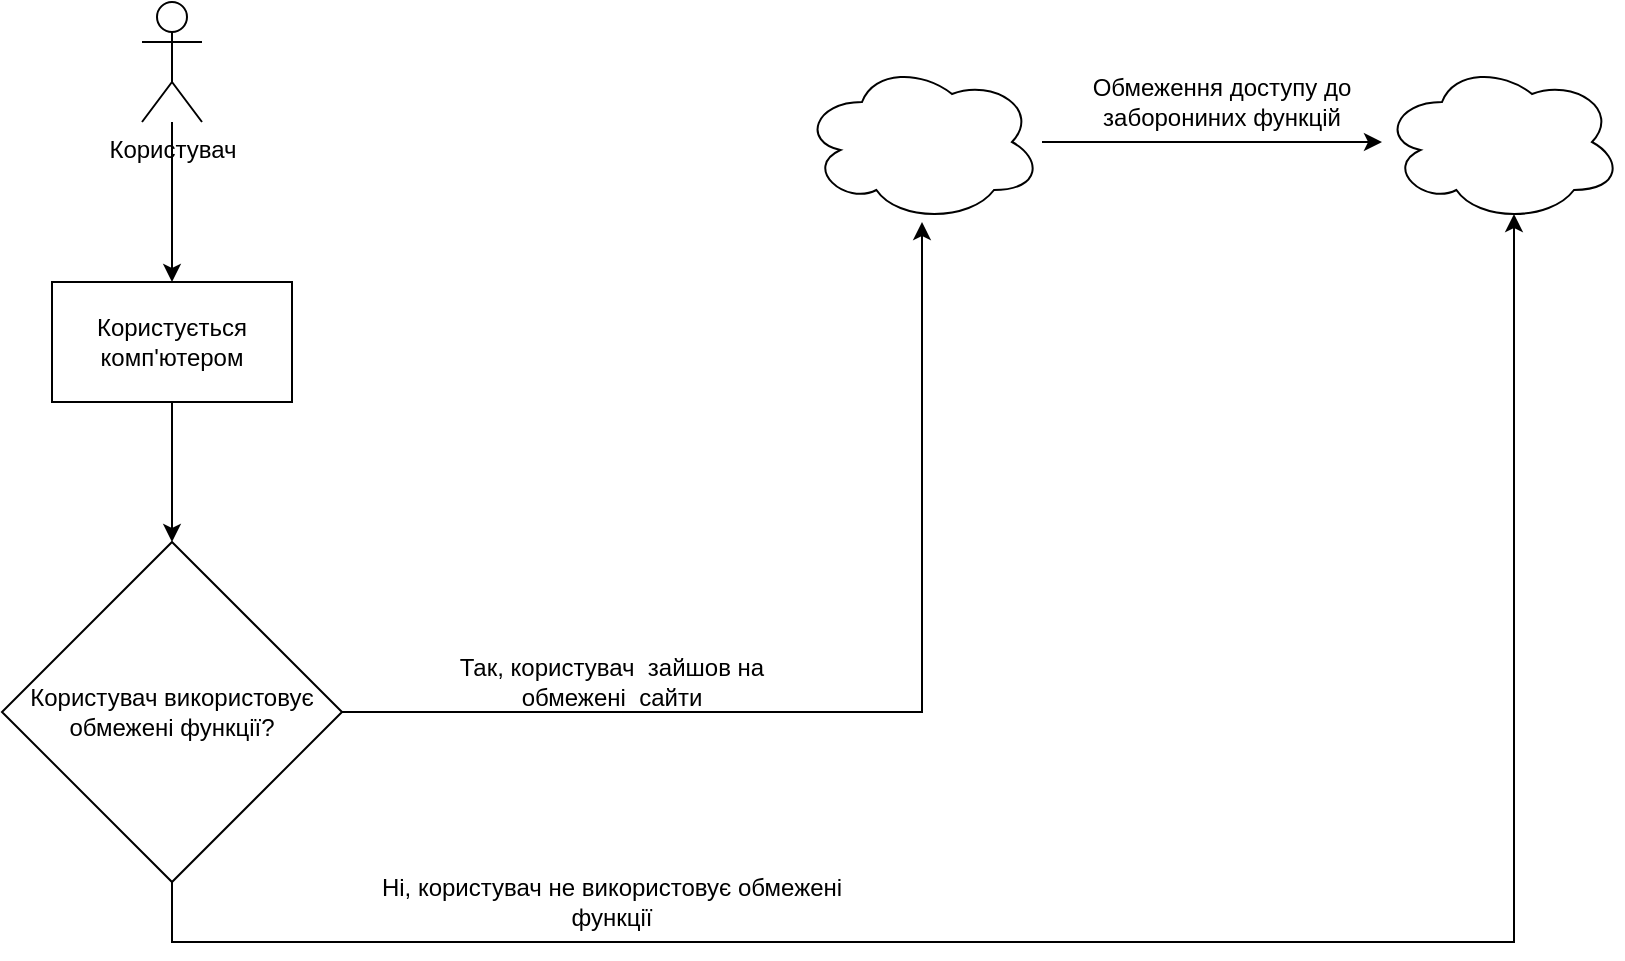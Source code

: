 <mxfile version="15.1.0" type="github">
  <diagram name="Page-1" id="e7e014a7-5840-1c2e-5031-d8a46d1fe8dd">
    <mxGraphModel dx="1673" dy="931" grid="1" gridSize="10" guides="1" tooltips="1" connect="1" arrows="1" fold="1" page="1" pageScale="1" pageWidth="1169" pageHeight="826" background="none" math="0" shadow="0">
      <root>
        <mxCell id="0" />
        <mxCell id="1" parent="0" />
        <mxCell id="xwlEYZinoC3OY1tXjN9s-62" style="edgeStyle=orthogonalEdgeStyle;rounded=0;orthogonalLoop=1;jettySize=auto;html=1;" edge="1" parent="1" source="xwlEYZinoC3OY1tXjN9s-60" target="xwlEYZinoC3OY1tXjN9s-61">
          <mxGeometry relative="1" as="geometry" />
        </mxCell>
        <mxCell id="xwlEYZinoC3OY1tXjN9s-60" value="Користувач" style="shape=umlActor;verticalLabelPosition=bottom;verticalAlign=top;html=1;outlineConnect=0;" vertex="1" parent="1">
          <mxGeometry x="240" y="160" width="30" height="60" as="geometry" />
        </mxCell>
        <mxCell id="xwlEYZinoC3OY1tXjN9s-64" style="edgeStyle=orthogonalEdgeStyle;rounded=0;orthogonalLoop=1;jettySize=auto;html=1;" edge="1" parent="1" source="xwlEYZinoC3OY1tXjN9s-61" target="xwlEYZinoC3OY1tXjN9s-63">
          <mxGeometry relative="1" as="geometry" />
        </mxCell>
        <mxCell id="xwlEYZinoC3OY1tXjN9s-61" value="Користується комп&#39;ютером" style="rounded=0;whiteSpace=wrap;html=1;" vertex="1" parent="1">
          <mxGeometry x="195" y="300" width="120" height="60" as="geometry" />
        </mxCell>
        <mxCell id="xwlEYZinoC3OY1tXjN9s-66" style="edgeStyle=orthogonalEdgeStyle;rounded=0;orthogonalLoop=1;jettySize=auto;html=1;" edge="1" parent="1" source="xwlEYZinoC3OY1tXjN9s-63" target="xwlEYZinoC3OY1tXjN9s-65">
          <mxGeometry relative="1" as="geometry" />
        </mxCell>
        <mxCell id="xwlEYZinoC3OY1tXjN9s-72" style="edgeStyle=orthogonalEdgeStyle;rounded=0;orthogonalLoop=1;jettySize=auto;html=1;entryX=0.55;entryY=0.95;entryDx=0;entryDy=0;entryPerimeter=0;" edge="1" parent="1" source="xwlEYZinoC3OY1tXjN9s-63" target="xwlEYZinoC3OY1tXjN9s-69">
          <mxGeometry relative="1" as="geometry">
            <Array as="points">
              <mxPoint x="255" y="630" />
              <mxPoint x="926" y="630" />
            </Array>
          </mxGeometry>
        </mxCell>
        <mxCell id="xwlEYZinoC3OY1tXjN9s-63" value="Користувач використовує обмежені функції?" style="rhombus;whiteSpace=wrap;html=1;" vertex="1" parent="1">
          <mxGeometry x="170" y="430" width="170" height="170" as="geometry" />
        </mxCell>
        <mxCell id="xwlEYZinoC3OY1tXjN9s-70" style="edgeStyle=orthogonalEdgeStyle;rounded=0;orthogonalLoop=1;jettySize=auto;html=1;" edge="1" parent="1" source="xwlEYZinoC3OY1tXjN9s-65" target="xwlEYZinoC3OY1tXjN9s-69">
          <mxGeometry relative="1" as="geometry" />
        </mxCell>
        <mxCell id="xwlEYZinoC3OY1tXjN9s-65" value="" style="ellipse;shape=cloud;whiteSpace=wrap;html=1;" vertex="1" parent="1">
          <mxGeometry x="570" y="190" width="120" height="80" as="geometry" />
        </mxCell>
        <mxCell id="xwlEYZinoC3OY1tXjN9s-68" value="Так, користувач&amp;nbsp; зайшов на обмежені&amp;nbsp; сайти" style="text;html=1;strokeColor=none;fillColor=none;align=center;verticalAlign=middle;whiteSpace=wrap;rounded=0;" vertex="1" parent="1">
          <mxGeometry x="380" y="490" width="190" height="20" as="geometry" />
        </mxCell>
        <mxCell id="xwlEYZinoC3OY1tXjN9s-69" value="" style="ellipse;shape=cloud;whiteSpace=wrap;html=1;" vertex="1" parent="1">
          <mxGeometry x="860" y="190" width="120" height="80" as="geometry" />
        </mxCell>
        <mxCell id="xwlEYZinoC3OY1tXjN9s-71" value="Обмеження доступу до заборониних функцій" style="text;html=1;strokeColor=none;fillColor=none;align=center;verticalAlign=middle;whiteSpace=wrap;rounded=0;" vertex="1" parent="1">
          <mxGeometry x="710" y="200" width="140" height="20" as="geometry" />
        </mxCell>
        <mxCell id="xwlEYZinoC3OY1tXjN9s-73" value="Ні, користувач не використовує обмежені функції" style="text;html=1;strokeColor=none;fillColor=none;align=center;verticalAlign=middle;whiteSpace=wrap;rounded=0;" vertex="1" parent="1">
          <mxGeometry x="355" y="600" width="240" height="20" as="geometry" />
        </mxCell>
      </root>
    </mxGraphModel>
  </diagram>
</mxfile>
